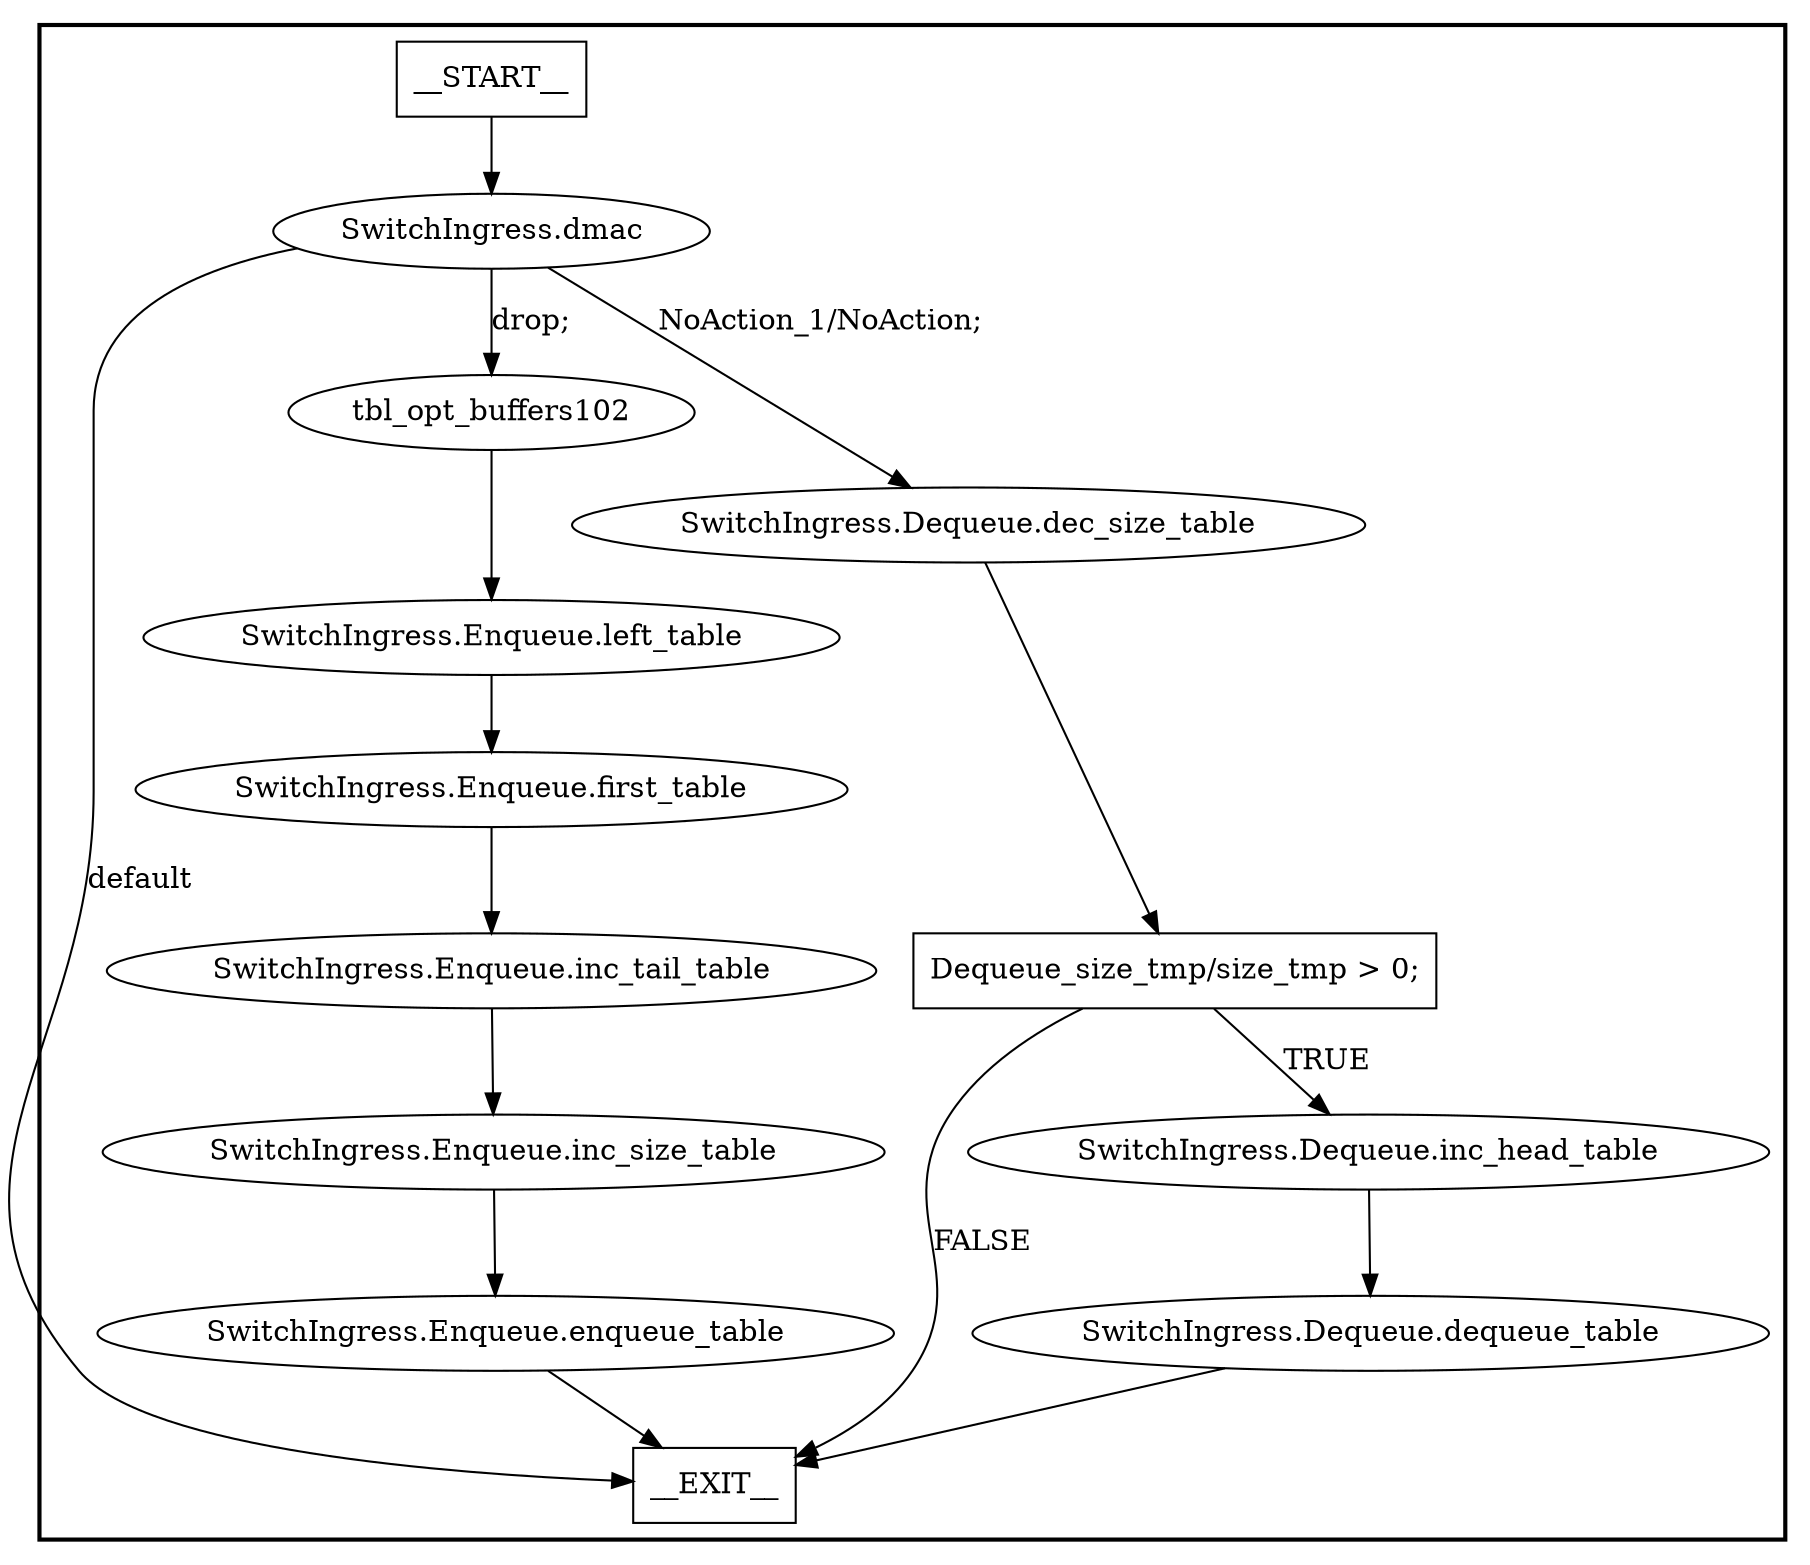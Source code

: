 digraph SwitchIngress {
subgraph cluster {
graph [
label="", labeljust=r, style=bold];
0[label=__START__, margin="", shape=rectangle, style=solid];
1[label=__EXIT__, margin="", shape=rectangle, style=solid];
2[label="SwitchIngress.dmac", margin="", shape=ellipse, style=solid];
3[label=tbl_opt_buffers102, margin="", shape=ellipse, style=solid];
4[label="SwitchIngress.Enqueue.left_table", margin="", shape=ellipse, style=solid];
5[label="SwitchIngress.Enqueue.first_table", margin="", shape=ellipse, style=solid];
6[label="SwitchIngress.Enqueue.inc_tail_table", margin="", shape=ellipse, style=solid];
7[label="SwitchIngress.Enqueue.inc_size_table", margin="", shape=ellipse, style=solid];
8[label="SwitchIngress.Enqueue.enqueue_table", margin="", shape=ellipse, style=solid];
9[label="SwitchIngress.Dequeue.dec_size_table", margin="", shape=ellipse, style=solid];
10[label="Dequeue_size_tmp/size_tmp > 0;", margin="", shape=rectangle, style=solid];
11[label="SwitchIngress.Dequeue.inc_head_table", margin="", shape=ellipse, style=solid];
12[label="SwitchIngress.Dequeue.dequeue_table", margin="", shape=ellipse, style=solid];
0 -> 2[label=""];
2 -> 3[label="drop;"];
2 -> 9[label="NoAction_1/NoAction;"];
2 -> 1[label=default];
3 -> 4[label=""];
4 -> 5[label=""];
5 -> 6[label=""];
6 -> 7[label=""];
7 -> 8[label=""];
8 -> 1[label=""];
9 -> 10[label=""];
10 -> 11[label=TRUE];
10 -> 1[label=FALSE];
11 -> 12[label=""];
12 -> 1[label=""];
}
}
